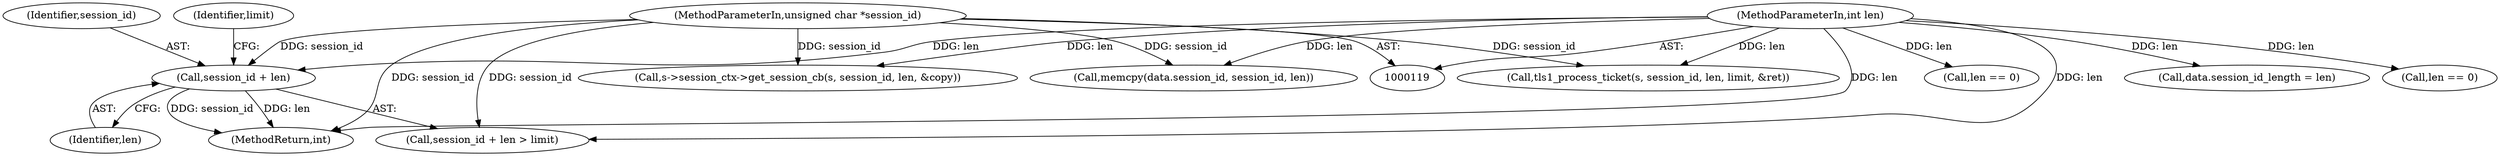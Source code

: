 digraph "0_openssl_a004e72b95835136d3f1ea90517f706c24c03da7_0@pointer" {
"1000140" [label="(Call,session_id + len)"];
"1000121" [label="(MethodParameterIn,unsigned char *session_id)"];
"1000122" [label="(MethodParameterIn,int len)"];
"1000143" [label="(Identifier,limit)"];
"1000208" [label="(Call,data.session_id_length = len)"];
"1000139" [label="(Call,session_id + len > limit)"];
"1000122" [label="(MethodParameterIn,int len)"];
"1000150" [label="(Call,len == 0)"];
"1000121" [label="(MethodParameterIn,unsigned char *session_id)"];
"1000219" [label="(Call,memcpy(data.session_id, session_id, len))"];
"1000140" [label="(Call,session_id + len)"];
"1000285" [label="(Call,s->session_ctx->get_session_cb(s, session_id, len, &copy))"];
"1000142" [label="(Identifier,len)"];
"1000214" [label="(Call,len == 0)"];
"1000516" [label="(MethodReturn,int)"];
"1000141" [label="(Identifier,session_id)"];
"1000158" [label="(Call,tls1_process_ticket(s, session_id, len, limit, &ret))"];
"1000140" -> "1000139"  [label="AST: "];
"1000140" -> "1000142"  [label="CFG: "];
"1000141" -> "1000140"  [label="AST: "];
"1000142" -> "1000140"  [label="AST: "];
"1000143" -> "1000140"  [label="CFG: "];
"1000140" -> "1000516"  [label="DDG: len"];
"1000140" -> "1000516"  [label="DDG: session_id"];
"1000121" -> "1000140"  [label="DDG: session_id"];
"1000122" -> "1000140"  [label="DDG: len"];
"1000121" -> "1000119"  [label="AST: "];
"1000121" -> "1000516"  [label="DDG: session_id"];
"1000121" -> "1000139"  [label="DDG: session_id"];
"1000121" -> "1000158"  [label="DDG: session_id"];
"1000121" -> "1000219"  [label="DDG: session_id"];
"1000121" -> "1000285"  [label="DDG: session_id"];
"1000122" -> "1000119"  [label="AST: "];
"1000122" -> "1000516"  [label="DDG: len"];
"1000122" -> "1000139"  [label="DDG: len"];
"1000122" -> "1000150"  [label="DDG: len"];
"1000122" -> "1000158"  [label="DDG: len"];
"1000122" -> "1000208"  [label="DDG: len"];
"1000122" -> "1000214"  [label="DDG: len"];
"1000122" -> "1000219"  [label="DDG: len"];
"1000122" -> "1000285"  [label="DDG: len"];
}
